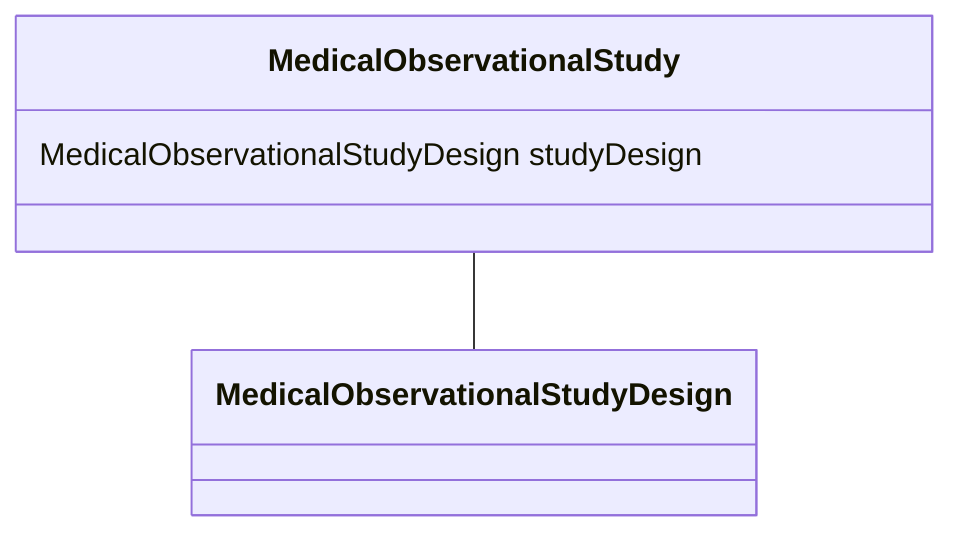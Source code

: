 classDiagram
  MedicalObservationalStudy -- MedicalObservationalStudyDesign


class MedicalObservationalStudy {

  MedicalObservationalStudyDesign studyDesign

 }